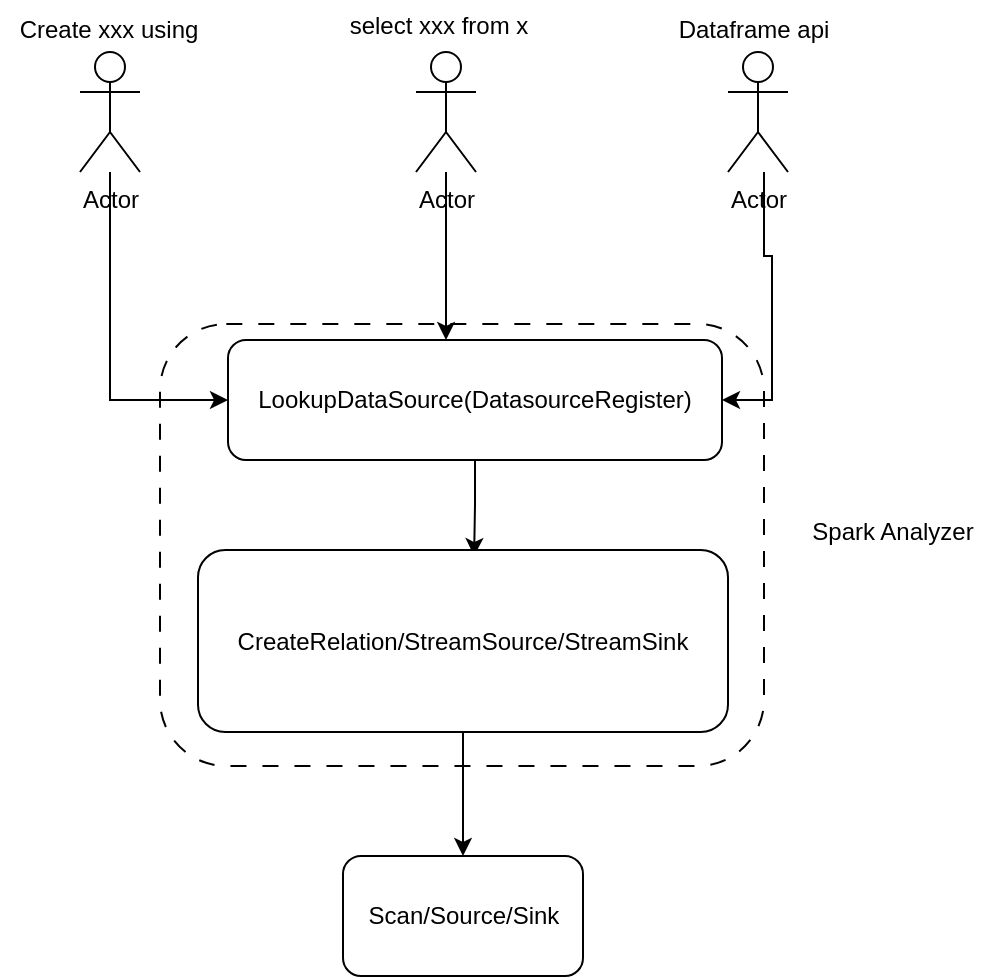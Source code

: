 <mxfile version="21.5.0" type="github">
  <diagram name="Page-1" id="lNGS0ab_kjIJHxHfO-uE">
    <mxGraphModel dx="1306" dy="836" grid="0" gridSize="10" guides="1" tooltips="1" connect="1" arrows="1" fold="1" page="1" pageScale="1" pageWidth="827" pageHeight="1169" math="0" shadow="0">
      <root>
        <mxCell id="0" />
        <mxCell id="1" parent="0" />
        <mxCell id="3lCf5_VhxwkRStRjnwOZ-1" value="" style="rounded=1;whiteSpace=wrap;html=1;dashed=1;dashPattern=8 8;" vertex="1" parent="1">
          <mxGeometry x="237" y="210" width="302" height="221" as="geometry" />
        </mxCell>
        <mxCell id="sQp2vgQx7z1JLQqpXMlx-12" style="edgeStyle=orthogonalEdgeStyle;rounded=0;orthogonalLoop=1;jettySize=auto;html=1;entryX=0.521;entryY=0.033;entryDx=0;entryDy=0;entryPerimeter=0;" parent="1" source="sQp2vgQx7z1JLQqpXMlx-1" target="sQp2vgQx7z1JLQqpXMlx-13" edge="1">
          <mxGeometry relative="1" as="geometry">
            <mxPoint x="394.5" y="411" as="targetPoint" />
          </mxGeometry>
        </mxCell>
        <mxCell id="sQp2vgQx7z1JLQqpXMlx-1" value="LookupDataSource(DatasourceRegister)" style="rounded=1;whiteSpace=wrap;html=1;" parent="1" vertex="1">
          <mxGeometry x="271" y="218" width="247" height="60" as="geometry" />
        </mxCell>
        <mxCell id="sQp2vgQx7z1JLQqpXMlx-9" style="edgeStyle=orthogonalEdgeStyle;rounded=0;orthogonalLoop=1;jettySize=auto;html=1;entryX=0;entryY=0.5;entryDx=0;entryDy=0;" parent="1" source="sQp2vgQx7z1JLQqpXMlx-2" target="sQp2vgQx7z1JLQqpXMlx-1" edge="1">
          <mxGeometry relative="1" as="geometry">
            <Array as="points">
              <mxPoint x="212" y="248" />
            </Array>
          </mxGeometry>
        </mxCell>
        <mxCell id="sQp2vgQx7z1JLQqpXMlx-2" value="Actor" style="shape=umlActor;verticalLabelPosition=bottom;verticalAlign=top;html=1;outlineConnect=0;" parent="1" vertex="1">
          <mxGeometry x="197" y="74" width="30" height="60" as="geometry" />
        </mxCell>
        <mxCell id="sQp2vgQx7z1JLQqpXMlx-7" value="" style="edgeStyle=orthogonalEdgeStyle;rounded=0;orthogonalLoop=1;jettySize=auto;html=1;" parent="1" source="sQp2vgQx7z1JLQqpXMlx-3" target="sQp2vgQx7z1JLQqpXMlx-1" edge="1">
          <mxGeometry relative="1" as="geometry">
            <Array as="points">
              <mxPoint x="380" y="193" />
              <mxPoint x="380" y="193" />
            </Array>
          </mxGeometry>
        </mxCell>
        <mxCell id="sQp2vgQx7z1JLQqpXMlx-3" value="Actor" style="shape=umlActor;verticalLabelPosition=bottom;verticalAlign=top;html=1;outlineConnect=0;" parent="1" vertex="1">
          <mxGeometry x="365" y="74" width="30" height="60" as="geometry" />
        </mxCell>
        <mxCell id="sQp2vgQx7z1JLQqpXMlx-10" style="edgeStyle=orthogonalEdgeStyle;rounded=0;orthogonalLoop=1;jettySize=auto;html=1;entryX=1;entryY=0.5;entryDx=0;entryDy=0;" parent="1" edge="1">
          <mxGeometry relative="1" as="geometry">
            <mxPoint x="539" y="134" as="sourcePoint" />
            <mxPoint x="518" y="248" as="targetPoint" />
            <Array as="points">
              <mxPoint x="539" y="176" />
              <mxPoint x="543" y="176" />
              <mxPoint x="543" y="248" />
            </Array>
          </mxGeometry>
        </mxCell>
        <mxCell id="sQp2vgQx7z1JLQqpXMlx-4" value="Actor" style="shape=umlActor;verticalLabelPosition=bottom;verticalAlign=top;html=1;outlineConnect=0;" parent="1" vertex="1">
          <mxGeometry x="521" y="74" width="30" height="60" as="geometry" />
        </mxCell>
        <mxCell id="sQp2vgQx7z1JLQqpXMlx-6" value="Create xxx using" style="text;html=1;align=center;verticalAlign=middle;resizable=0;points=[];autosize=1;strokeColor=none;fillColor=none;" parent="1" vertex="1">
          <mxGeometry x="157" y="50" width="107" height="26" as="geometry" />
        </mxCell>
        <mxCell id="sQp2vgQx7z1JLQqpXMlx-8" value="select xxx from x" style="text;html=1;align=center;verticalAlign=middle;resizable=0;points=[];autosize=1;strokeColor=none;fillColor=none;" parent="1" vertex="1">
          <mxGeometry x="322" y="48" width="107" height="26" as="geometry" />
        </mxCell>
        <mxCell id="sQp2vgQx7z1JLQqpXMlx-11" value="Dataframe api" style="text;html=1;strokeColor=none;fillColor=none;align=center;verticalAlign=middle;whiteSpace=wrap;rounded=0;" parent="1" vertex="1">
          <mxGeometry x="481" y="48" width="106" height="30" as="geometry" />
        </mxCell>
        <mxCell id="sQp2vgQx7z1JLQqpXMlx-14" style="edgeStyle=orthogonalEdgeStyle;rounded=0;orthogonalLoop=1;jettySize=auto;html=1;entryX=0.5;entryY=0;entryDx=0;entryDy=0;" parent="1" source="sQp2vgQx7z1JLQqpXMlx-13" target="sQp2vgQx7z1JLQqpXMlx-15" edge="1">
          <mxGeometry relative="1" as="geometry">
            <mxPoint x="390" y="618" as="targetPoint" />
          </mxGeometry>
        </mxCell>
        <mxCell id="sQp2vgQx7z1JLQqpXMlx-13" value="CreateRelation/StreamSource/StreamSink" style="rounded=1;whiteSpace=wrap;html=1;" parent="1" vertex="1">
          <mxGeometry x="256" y="323" width="265" height="91" as="geometry" />
        </mxCell>
        <mxCell id="sQp2vgQx7z1JLQqpXMlx-15" value="Scan/Source/Sink" style="rounded=1;whiteSpace=wrap;html=1;" parent="1" vertex="1">
          <mxGeometry x="328.5" y="476" width="120" height="60" as="geometry" />
        </mxCell>
        <mxCell id="3lCf5_VhxwkRStRjnwOZ-2" value="Spark Analyzer" style="text;html=1;strokeColor=none;fillColor=none;align=center;verticalAlign=middle;whiteSpace=wrap;rounded=0;" vertex="1" parent="1">
          <mxGeometry x="551" y="299" width="105" height="30" as="geometry" />
        </mxCell>
      </root>
    </mxGraphModel>
  </diagram>
</mxfile>
